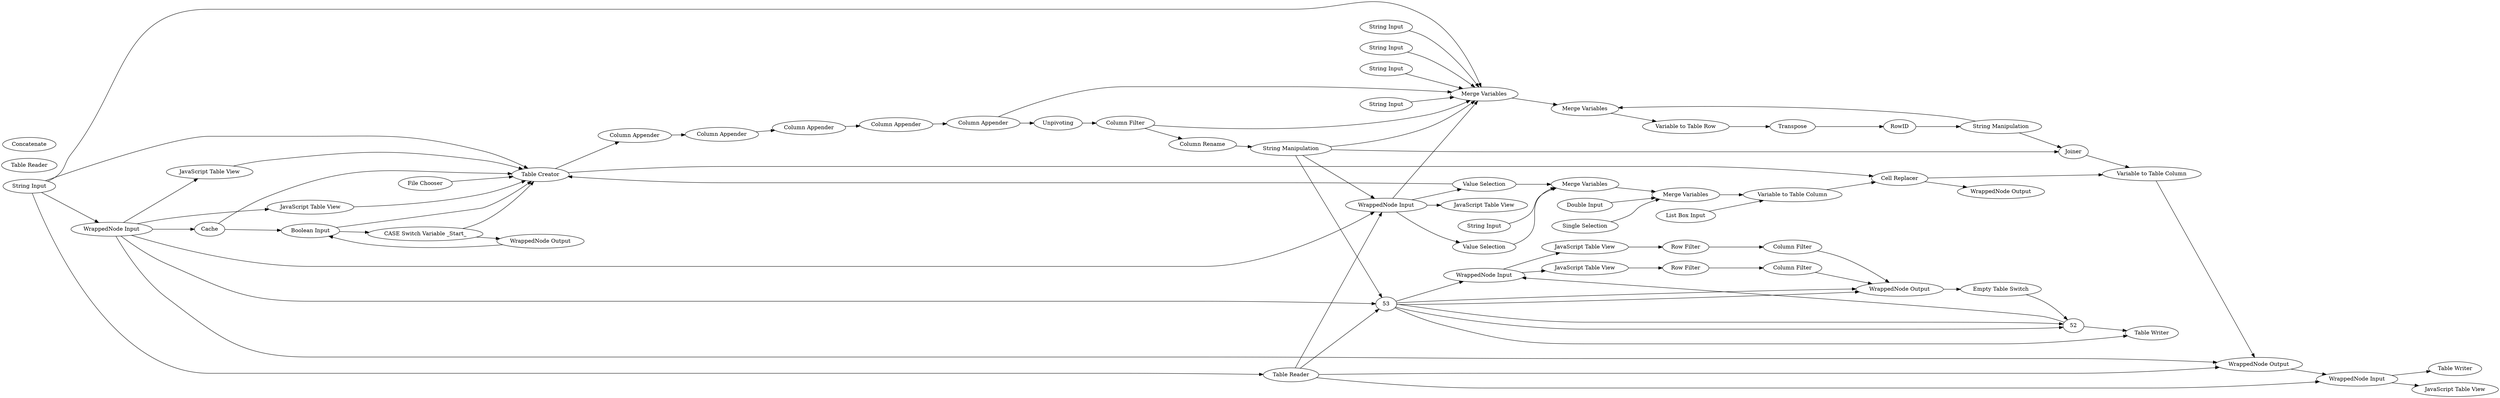 digraph {
	3 [label="CASE Switch Variable _Start_"]
	26 [label="Table Writer"]
	33 [label="Table Writer"]
	34 [label="Table Reader"]
	36 [label=Concatenate]
	4 [label="File Chooser"]
	5 [label="File Chooser"]
	6 [label="File Chooser"]
	7 [label="File Chooser"]
	8 [label="File Chooser"]
	9 [label="File Chooser"]
	10 [label="String Input"]
	19 [label="String Input"]
	20 [label="String Input"]
	21 [label="String Input"]
	22 [label="String Input"]
	23 [label="String Input"]
	24 [label="String Input"]
	31 [label=Joiner]
	32 [label="Variable to Table Column"]
	35 [label="JavaScript Table View"]
	36 [label="WrappedNode Input"]
	37 [label="WrappedNode Output"]
	11 [label="Column Appender"]
	12 [label="Column Appender"]
	13 [label="Column Appender"]
	14 [label="Column Appender"]
	15 [label="Column Appender"]
	16 [label=Unpivoting]
	17 [label="Column Rename"]
	18 [label="String Manipulation"]
	19 [label="Column Appender"]
	20 [label="Column Filter"]
	25 [label="Merge Variables"]
	26 [label="Merge Variables"]
	27 [label="Variable to Table Row"]
	28 [label=Transpose]
	29 [label=RowID]
	30 [label="String Manipulation"]
	40 [label="File Chooser"]
	41 [label="String Input"]
	38 [label="Table Reader"]
	39 [label=Concatenate]
	2 [label="Single Selection"]
	3 [label="WrappedNode Input"]
	4 [label="WrappedNode Output"]
	46 [label="Table Writer"]
	49 [label="Table Writer"]
	50 [label=Concatenate]
	51 [label="Empty Table Switch"]
	2 [label="WrappedNode Output"]
	3 [label="WrappedNode Input"]
	4 [label="Boolean Input"]
	5 [label="JavaScript Table View"]
	6 [label="JavaScript Table View"]
	7 [label="CASE Switch Variable _Start_"]
	8 [label=Cache]
	42 [label="JavaScript Table View"]
	43 [label="JavaScript Table View"]
	44 [label="Row Filter"]
	45 [label="Column Filter"]
	47 [label="Column Filter"]
	48 [label="Row Filter"]
	49 [label="WrappedNode Input"]
	50 [label="WrappedNode Output"]
	10 [label="Cell Replacer"]
	11 [label="Table Creator"]
	40 [label="Value Selection"]
	54 [label="JavaScript Table View"]
	55 [label="WrappedNode Input"]
	56 [label="WrappedNode Output"]
	57 [label="String Input"]
	58 [label="List Box Input"]
	59 [label="Single Selection"]
	60 [label="Double Input"]
	61 [label="Value Selection"]
	62 [label="Merge Variables"]
	63 [label="Merge Variables"]
	64 [label="Variable to Table Column"]
	11 -> 12
	12 -> 13
	13 -> 14
	14 -> 15
	15 -> 19
	16 -> 20
	17 -> 18
	19 -> 16
	20 -> 17
	25 -> 26
	26 -> 27
	27 -> 28
	28 -> 29
	29 -> 30
	4 -> 11
	5 -> 11
	6 -> 11
	7 -> 11
	8 -> 11
	9 -> 11
	10 -> 32
	19 -> 25
	20 -> 25
	21 -> 25
	22 -> 25
	23 -> 25
	24 -> 25
	31 -> 32
	32 -> 37
	36 -> 35
	18 -> 31
	30 -> 31
	40 -> 11
	41 -> 25
	2 -> 4
	3 -> 6
	3 -> 5
	3 -> 8
	4 -> 7
	7 -> 2
	8 -> 4
	42 -> 44
	43 -> 48
	44 -> 45
	45 -> 50
	47 -> 50
	48 -> 47
	49 -> 43
	49 -> 42
	10 -> 56
	11 -> 10
	40 -> 62
	55 -> 54
	55 -> 61
	55 -> 40
	57 -> 62
	58 -> 64
	59 -> 63
	60 -> 63
	61 -> 62
	62 -> 63
	63 -> 64
	64 -> 10
	3 -> 37
	3 -> 55
	3 -> 53
	34 -> 36
	34 -> 37
	34 -> 55
	34 -> 53
	36 -> 33
	37 -> 36
	18 -> 25
	18 -> 55
	18 -> 53
	30 -> 26
	41 -> 34
	41 -> 11
	41 -> 3
	50 -> 51
	51 -> 52
	52 -> 49
	52 -> 46
	53 -> 52
	53 -> 52
	53 -> 49
	53 -> 50
	53 -> 50
	53 -> 46
	55 -> 25
	rankdir=LR
}
